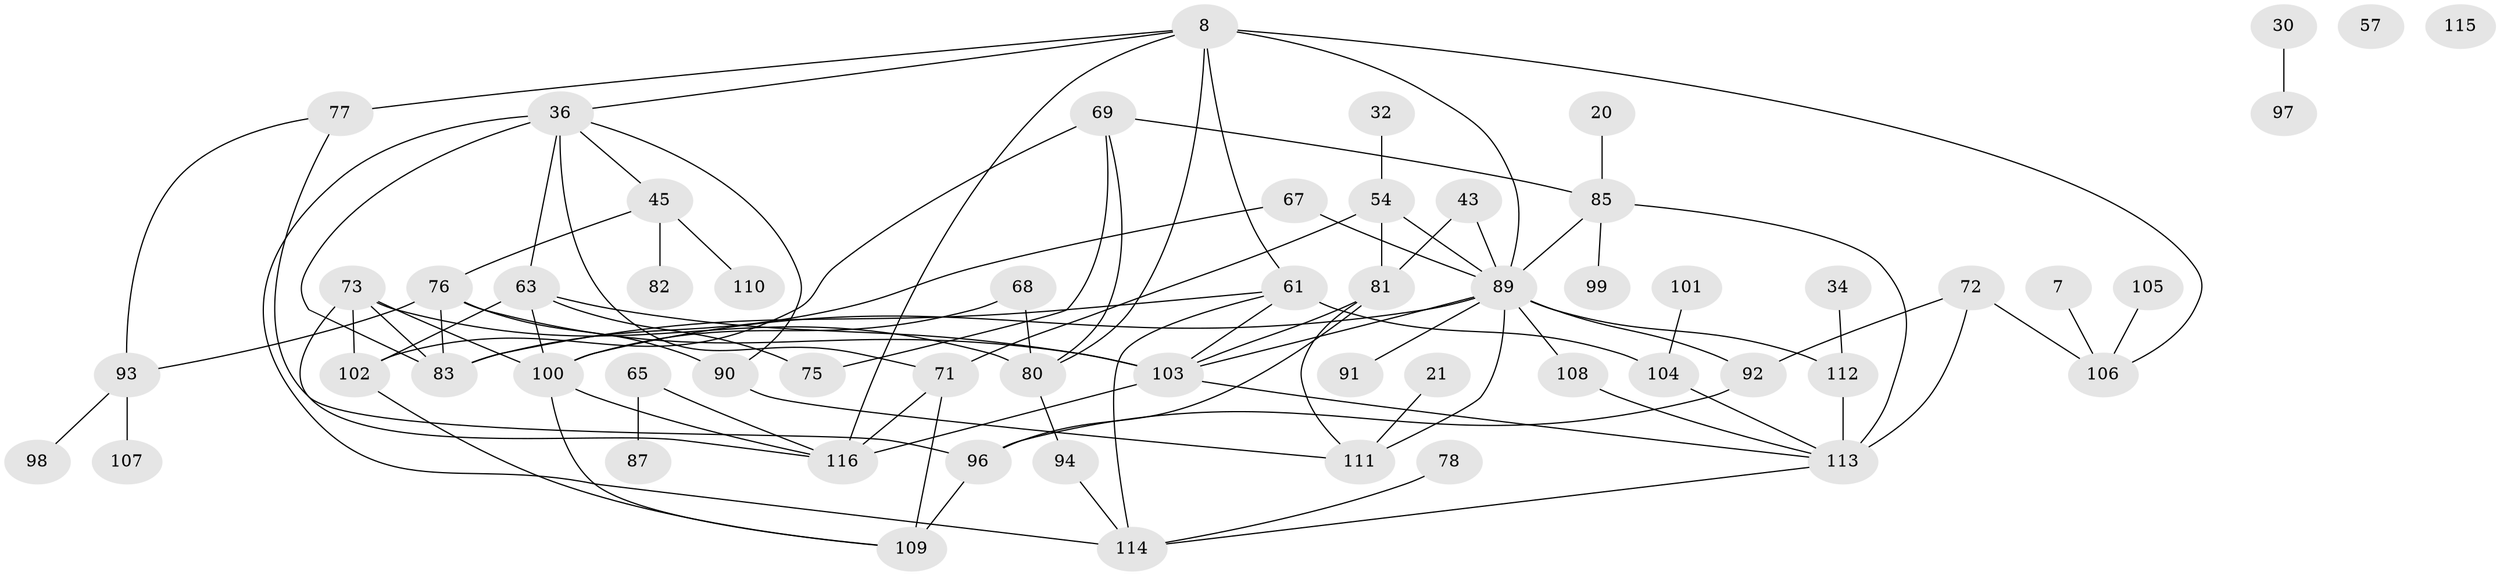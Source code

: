 // original degree distribution, {3: 0.31896551724137934, 2: 0.2413793103448276, 1: 0.15517241379310345, 10: 0.008620689655172414, 4: 0.14655172413793102, 6: 0.05172413793103448, 0: 0.017241379310344827, 5: 0.05172413793103448, 7: 0.008620689655172414}
// Generated by graph-tools (version 1.1) at 2025/39/03/09/25 04:39:37]
// undirected, 58 vertices, 93 edges
graph export_dot {
graph [start="1"]
  node [color=gray90,style=filled];
  7;
  8;
  20;
  21;
  30;
  32;
  34;
  36 [super="+23"];
  43;
  45;
  54 [super="+40"];
  57;
  61;
  63 [super="+49"];
  65;
  67;
  68;
  69 [super="+62+53+35"];
  71 [super="+55"];
  72;
  73 [super="+11"];
  75;
  76;
  77 [super="+18"];
  78;
  80 [super="+38"];
  81 [super="+41"];
  82;
  83 [super="+66+64"];
  85;
  87;
  89 [super="+59+51+56"];
  90 [super="+58"];
  91;
  92 [super="+60"];
  93;
  94;
  96 [super="+42+95"];
  97;
  98;
  99;
  100 [super="+31+50"];
  101;
  102;
  103 [super="+84+37"];
  104;
  105;
  106;
  107;
  108;
  109 [super="+1+79+86"];
  110;
  111 [super="+6+25+47"];
  112;
  113 [super="+15"];
  114 [super="+16+48"];
  115;
  116 [super="+74+88"];
  7 -- 106;
  8 -- 61;
  8 -- 77 [weight=2];
  8 -- 80;
  8 -- 89 [weight=3];
  8 -- 106;
  8 -- 36;
  8 -- 116;
  20 -- 85;
  21 -- 111;
  30 -- 97;
  32 -- 54;
  34 -- 112;
  36 -- 45;
  36 -- 71;
  36 -- 114;
  36 -- 63 [weight=2];
  36 -- 90;
  36 -- 83;
  43 -- 81;
  43 -- 89;
  45 -- 76;
  45 -- 82;
  45 -- 110;
  54 -- 89 [weight=3];
  54 -- 81;
  54 -- 71;
  61 -- 104;
  61 -- 103;
  61 -- 114;
  61 -- 83;
  63 -- 75;
  63 -- 102;
  63 -- 103 [weight=2];
  63 -- 100;
  65 -- 87;
  65 -- 116;
  67 -- 89;
  67 -- 83;
  68 -- 80;
  68 -- 100;
  69 -- 80;
  69 -- 102;
  69 -- 75;
  69 -- 85;
  71 -- 116 [weight=2];
  71 -- 109 [weight=2];
  72 -- 106;
  72 -- 113 [weight=2];
  72 -- 92;
  73 -- 80;
  73 -- 102;
  73 -- 83;
  73 -- 116;
  73 -- 100;
  76 -- 83;
  76 -- 90;
  76 -- 93;
  76 -- 103;
  77 -- 93;
  77 -- 96;
  78 -- 114;
  80 -- 94;
  81 -- 96 [weight=2];
  81 -- 103;
  81 -- 111;
  85 -- 89 [weight=2];
  85 -- 99;
  85 -- 113;
  89 -- 103 [weight=2];
  89 -- 91;
  89 -- 108;
  89 -- 111 [weight=2];
  89 -- 112;
  89 -- 92;
  89 -- 100;
  90 -- 111;
  92 -- 96;
  93 -- 98;
  93 -- 107;
  94 -- 114;
  96 -- 109 [weight=2];
  100 -- 109;
  100 -- 116;
  101 -- 104;
  102 -- 109;
  103 -- 113;
  103 -- 116 [weight=2];
  104 -- 113;
  105 -- 106;
  108 -- 113;
  112 -- 113 [weight=2];
  113 -- 114;
}
